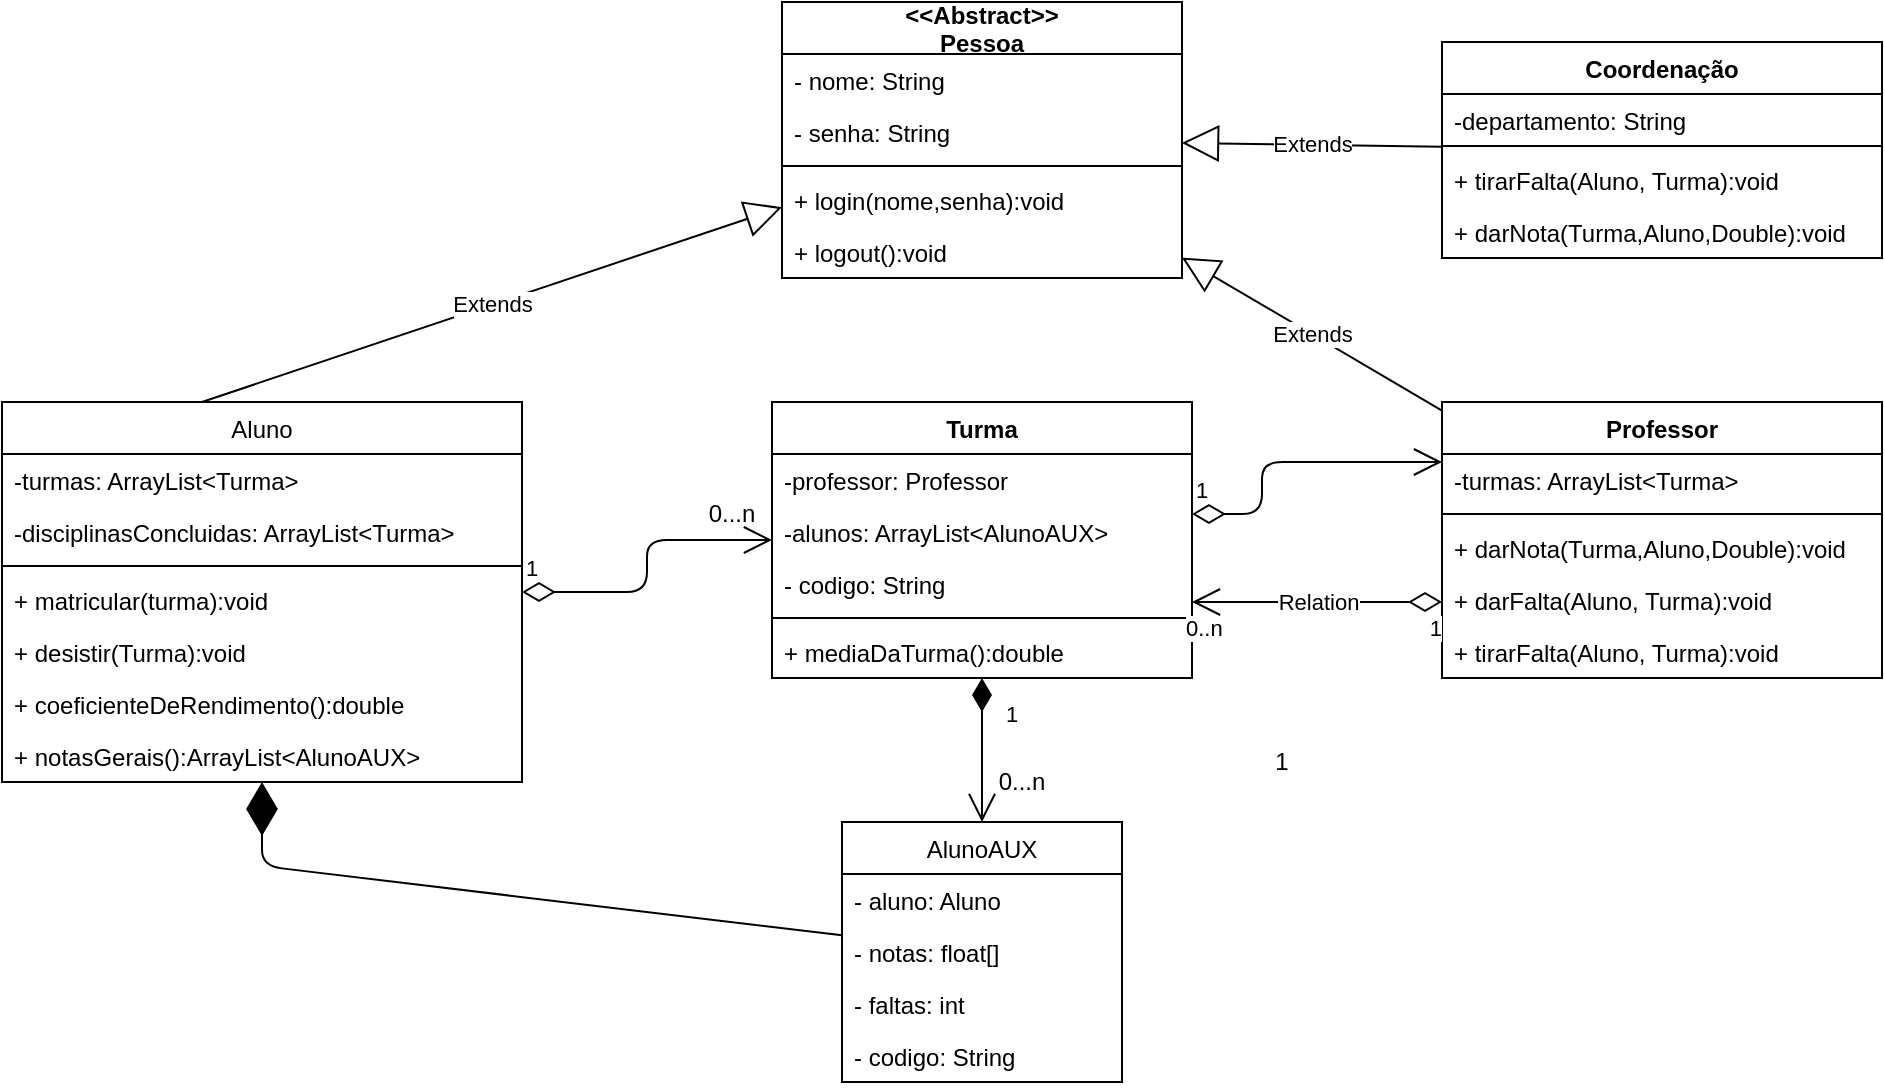 <mxfile version="14.1.9" type="github">
  <diagram id="C5RBs43oDa-KdzZeNtuy" name="Page-1">
    <mxGraphModel dx="2208" dy="764" grid="1" gridSize="10" guides="1" tooltips="1" connect="1" arrows="1" fold="1" page="1" pageScale="1" pageWidth="827" pageHeight="1169" math="0" shadow="0">
      <root>
        <mxCell id="WIyWlLk6GJQsqaUBKTNV-0" />
        <mxCell id="WIyWlLk6GJQsqaUBKTNV-1" parent="WIyWlLk6GJQsqaUBKTNV-0" />
        <mxCell id="J7jY-KrecQ0L_YbWV4ig-2" value="&lt;&lt;Abstract&gt;&gt;&#xa;Pessoa" style="swimlane;fontStyle=1;align=center;verticalAlign=middle;childLayout=stackLayout;horizontal=1;startSize=26;horizontalStack=0;resizeParent=1;resizeParentMax=0;resizeLast=0;collapsible=1;marginBottom=0;labelPosition=center;verticalLabelPosition=middle;" parent="WIyWlLk6GJQsqaUBKTNV-1" vertex="1">
          <mxGeometry x="110" width="200" height="138" as="geometry">
            <mxRectangle x="150" y="120" width="70" height="26" as="alternateBounds" />
          </mxGeometry>
        </mxCell>
        <mxCell id="J7jY-KrecQ0L_YbWV4ig-3" value="- nome: String" style="text;strokeColor=none;fillColor=none;align=left;verticalAlign=top;spacingLeft=4;spacingRight=4;overflow=hidden;rotatable=0;points=[[0,0.5],[1,0.5]];portConstraint=eastwest;" parent="J7jY-KrecQ0L_YbWV4ig-2" vertex="1">
          <mxGeometry y="26" width="200" height="26" as="geometry" />
        </mxCell>
        <mxCell id="J7jY-KrecQ0L_YbWV4ig-6" value="- senha: String" style="text;strokeColor=none;fillColor=none;align=left;verticalAlign=top;spacingLeft=4;spacingRight=4;overflow=hidden;rotatable=0;points=[[0,0.5],[1,0.5]];portConstraint=eastwest;" parent="J7jY-KrecQ0L_YbWV4ig-2" vertex="1">
          <mxGeometry y="52" width="200" height="26" as="geometry" />
        </mxCell>
        <mxCell id="J7jY-KrecQ0L_YbWV4ig-4" value="" style="line;strokeWidth=1;fillColor=none;align=left;verticalAlign=middle;spacingTop=-1;spacingLeft=3;spacingRight=3;rotatable=0;labelPosition=right;points=[];portConstraint=eastwest;" parent="J7jY-KrecQ0L_YbWV4ig-2" vertex="1">
          <mxGeometry y="78" width="200" height="8" as="geometry" />
        </mxCell>
        <mxCell id="J7jY-KrecQ0L_YbWV4ig-7" value="+ login(nome,senha):void" style="text;strokeColor=none;fillColor=none;align=left;verticalAlign=top;spacingLeft=4;spacingRight=4;overflow=hidden;rotatable=0;points=[[0,0.5],[1,0.5]];portConstraint=eastwest;" parent="J7jY-KrecQ0L_YbWV4ig-2" vertex="1">
          <mxGeometry y="86" width="200" height="26" as="geometry" />
        </mxCell>
        <mxCell id="J7jY-KrecQ0L_YbWV4ig-8" value="+ logout():void" style="text;strokeColor=none;fillColor=none;align=left;verticalAlign=top;spacingLeft=4;spacingRight=4;overflow=hidden;rotatable=0;points=[[0,0.5],[1,0.5]];portConstraint=eastwest;" parent="J7jY-KrecQ0L_YbWV4ig-2" vertex="1">
          <mxGeometry y="112" width="200" height="26" as="geometry" />
        </mxCell>
        <mxCell id="J7jY-KrecQ0L_YbWV4ig-10" value="Aluno" style="swimlane;fontStyle=0;childLayout=stackLayout;horizontal=1;startSize=26;fillColor=none;horizontalStack=0;resizeParent=1;resizeParentMax=0;resizeLast=0;collapsible=1;marginBottom=0;" parent="WIyWlLk6GJQsqaUBKTNV-1" vertex="1">
          <mxGeometry x="-280" y="200" width="260" height="190" as="geometry" />
        </mxCell>
        <mxCell id="J7jY-KrecQ0L_YbWV4ig-14" value="Extends" style="endArrow=block;endSize=16;endFill=0;html=1;" parent="J7jY-KrecQ0L_YbWV4ig-10" target="J7jY-KrecQ0L_YbWV4ig-2" edge="1">
          <mxGeometry width="160" relative="1" as="geometry">
            <mxPoint x="100" as="sourcePoint" />
            <mxPoint x="260" as="targetPoint" />
          </mxGeometry>
        </mxCell>
        <mxCell id="J7jY-KrecQ0L_YbWV4ig-11" value="-turmas: ArrayList&lt;Turma&gt;" style="text;strokeColor=none;fillColor=none;align=left;verticalAlign=top;spacingLeft=4;spacingRight=4;overflow=hidden;rotatable=0;points=[[0,0.5],[1,0.5]];portConstraint=eastwest;" parent="J7jY-KrecQ0L_YbWV4ig-10" vertex="1">
          <mxGeometry y="26" width="260" height="26" as="geometry" />
        </mxCell>
        <mxCell id="J7jY-KrecQ0L_YbWV4ig-32" value="-disciplinasConcluidas: ArrayList&lt;Turma&gt;" style="text;strokeColor=none;fillColor=none;align=left;verticalAlign=top;spacingLeft=4;spacingRight=4;overflow=hidden;rotatable=0;points=[[0,0.5],[1,0.5]];portConstraint=eastwest;" parent="J7jY-KrecQ0L_YbWV4ig-10" vertex="1">
          <mxGeometry y="52" width="260" height="26" as="geometry" />
        </mxCell>
        <mxCell id="J7jY-KrecQ0L_YbWV4ig-30" value="" style="line;strokeWidth=1;fillColor=none;align=left;verticalAlign=middle;spacingTop=-1;spacingLeft=3;spacingRight=3;rotatable=0;labelPosition=right;points=[];portConstraint=eastwest;" parent="J7jY-KrecQ0L_YbWV4ig-10" vertex="1">
          <mxGeometry y="78" width="260" height="8" as="geometry" />
        </mxCell>
        <mxCell id="J7jY-KrecQ0L_YbWV4ig-12" value="+ matricular(turma):void" style="text;strokeColor=none;fillColor=none;align=left;verticalAlign=top;spacingLeft=4;spacingRight=4;overflow=hidden;rotatable=0;points=[[0,0.5],[1,0.5]];portConstraint=eastwest;" parent="J7jY-KrecQ0L_YbWV4ig-10" vertex="1">
          <mxGeometry y="86" width="260" height="26" as="geometry" />
        </mxCell>
        <mxCell id="etLlRxerB0H_tUxlvrYa-11" value="+ desistir(Turma):void&#xa;" style="text;strokeColor=none;fillColor=none;align=left;verticalAlign=top;spacingLeft=4;spacingRight=4;overflow=hidden;rotatable=0;points=[[0,0.5],[1,0.5]];portConstraint=eastwest;" parent="J7jY-KrecQ0L_YbWV4ig-10" vertex="1">
          <mxGeometry y="112" width="260" height="26" as="geometry" />
        </mxCell>
        <mxCell id="etLlRxerB0H_tUxlvrYa-12" value="+ coeficienteDeRendimento():double" style="text;strokeColor=none;fillColor=none;align=left;verticalAlign=top;spacingLeft=4;spacingRight=4;overflow=hidden;rotatable=0;points=[[0,0.5],[1,0.5]];portConstraint=eastwest;" parent="J7jY-KrecQ0L_YbWV4ig-10" vertex="1">
          <mxGeometry y="138" width="260" height="26" as="geometry" />
        </mxCell>
        <mxCell id="h_TE5TJVtDYle0djX50m-0" value="+ notasGerais():ArrayList&lt;AlunoAUX&gt;" style="text;strokeColor=none;fillColor=none;align=left;verticalAlign=top;spacingLeft=4;spacingRight=4;overflow=hidden;rotatable=0;points=[[0,0.5],[1,0.5]];portConstraint=eastwest;" vertex="1" parent="J7jY-KrecQ0L_YbWV4ig-10">
          <mxGeometry y="164" width="260" height="26" as="geometry" />
        </mxCell>
        <mxCell id="J7jY-KrecQ0L_YbWV4ig-16" value="Turma" style="swimlane;fontStyle=1;align=center;verticalAlign=top;childLayout=stackLayout;horizontal=1;startSize=26;horizontalStack=0;resizeParent=1;resizeParentMax=0;resizeLast=0;collapsible=1;marginBottom=0;" parent="WIyWlLk6GJQsqaUBKTNV-1" vertex="1">
          <mxGeometry x="105" y="200" width="210" height="138" as="geometry" />
        </mxCell>
        <mxCell id="J7jY-KrecQ0L_YbWV4ig-17" value="-professor: Professor" style="text;strokeColor=none;fillColor=none;align=left;verticalAlign=top;spacingLeft=4;spacingRight=4;overflow=hidden;rotatable=0;points=[[0,0.5],[1,0.5]];portConstraint=eastwest;" parent="J7jY-KrecQ0L_YbWV4ig-16" vertex="1">
          <mxGeometry y="26" width="210" height="26" as="geometry" />
        </mxCell>
        <mxCell id="J7jY-KrecQ0L_YbWV4ig-46" value="-alunos: ArrayList&lt;AlunoAUX&gt;" style="text;strokeColor=none;fillColor=none;align=left;verticalAlign=top;spacingLeft=4;spacingRight=4;overflow=hidden;rotatable=0;points=[[0,0.5],[1,0.5]];portConstraint=eastwest;" parent="J7jY-KrecQ0L_YbWV4ig-16" vertex="1">
          <mxGeometry y="52" width="210" height="26" as="geometry" />
        </mxCell>
        <mxCell id="etLlRxerB0H_tUxlvrYa-6" value="- codigo: String" style="text;strokeColor=none;fillColor=none;align=left;verticalAlign=top;spacingLeft=4;spacingRight=4;overflow=hidden;rotatable=0;points=[[0,0.5],[1,0.5]];portConstraint=eastwest;" parent="J7jY-KrecQ0L_YbWV4ig-16" vertex="1">
          <mxGeometry y="78" width="210" height="26" as="geometry" />
        </mxCell>
        <mxCell id="J7jY-KrecQ0L_YbWV4ig-18" value="" style="line;strokeWidth=1;fillColor=none;align=left;verticalAlign=middle;spacingTop=-1;spacingLeft=3;spacingRight=3;rotatable=0;labelPosition=right;points=[];portConstraint=eastwest;" parent="J7jY-KrecQ0L_YbWV4ig-16" vertex="1">
          <mxGeometry y="104" width="210" height="8" as="geometry" />
        </mxCell>
        <mxCell id="J7jY-KrecQ0L_YbWV4ig-19" value="+ mediaDaTurma():double" style="text;strokeColor=none;fillColor=none;align=left;verticalAlign=top;spacingLeft=4;spacingRight=4;overflow=hidden;rotatable=0;points=[[0,0.5],[1,0.5]];portConstraint=eastwest;" parent="J7jY-KrecQ0L_YbWV4ig-16" vertex="1">
          <mxGeometry y="112" width="210" height="26" as="geometry" />
        </mxCell>
        <mxCell id="J7jY-KrecQ0L_YbWV4ig-21" value="Professor" style="swimlane;fontStyle=1;align=center;verticalAlign=top;childLayout=stackLayout;horizontal=1;startSize=26;horizontalStack=0;resizeParent=1;resizeParentMax=0;resizeLast=0;collapsible=1;marginBottom=0;" parent="WIyWlLk6GJQsqaUBKTNV-1" vertex="1">
          <mxGeometry x="440" y="200" width="220" height="138" as="geometry" />
        </mxCell>
        <mxCell id="J7jY-KrecQ0L_YbWV4ig-22" value="-turmas: ArrayList&lt;Turma&gt;" style="text;strokeColor=none;fillColor=none;align=left;verticalAlign=top;spacingLeft=4;spacingRight=4;overflow=hidden;rotatable=0;points=[[0,0.5],[1,0.5]];portConstraint=eastwest;" parent="J7jY-KrecQ0L_YbWV4ig-21" vertex="1">
          <mxGeometry y="26" width="220" height="26" as="geometry" />
        </mxCell>
        <mxCell id="J7jY-KrecQ0L_YbWV4ig-23" value="" style="line;strokeWidth=1;fillColor=none;align=left;verticalAlign=middle;spacingTop=-1;spacingLeft=3;spacingRight=3;rotatable=0;labelPosition=right;points=[];portConstraint=eastwest;" parent="J7jY-KrecQ0L_YbWV4ig-21" vertex="1">
          <mxGeometry y="52" width="220" height="8" as="geometry" />
        </mxCell>
        <mxCell id="J7jY-KrecQ0L_YbWV4ig-24" value="+ darNota(Turma,Aluno,Double):void" style="text;strokeColor=none;fillColor=none;align=left;verticalAlign=top;spacingLeft=4;spacingRight=4;overflow=hidden;rotatable=0;points=[[0,0.5],[1,0.5]];portConstraint=eastwest;" parent="J7jY-KrecQ0L_YbWV4ig-21" vertex="1">
          <mxGeometry y="60" width="220" height="26" as="geometry" />
        </mxCell>
        <mxCell id="J7jY-KrecQ0L_YbWV4ig-33" value="+ darFalta(Aluno, Turma):void" style="text;strokeColor=none;fillColor=none;align=left;verticalAlign=top;spacingLeft=4;spacingRight=4;overflow=hidden;rotatable=0;points=[[0,0.5],[1,0.5]];portConstraint=eastwest;" parent="J7jY-KrecQ0L_YbWV4ig-21" vertex="1">
          <mxGeometry y="86" width="220" height="26" as="geometry" />
        </mxCell>
        <mxCell id="etLlRxerB0H_tUxlvrYa-8" value="+ tirarFalta(Aluno, Turma):void" style="text;strokeColor=none;fillColor=none;align=left;verticalAlign=top;spacingLeft=4;spacingRight=4;overflow=hidden;rotatable=0;points=[[0,0.5],[1,0.5]];portConstraint=eastwest;" parent="J7jY-KrecQ0L_YbWV4ig-21" vertex="1">
          <mxGeometry y="112" width="220" height="26" as="geometry" />
        </mxCell>
        <mxCell id="J7jY-KrecQ0L_YbWV4ig-25" value="Extends" style="endArrow=block;endSize=16;endFill=0;html=1;" parent="WIyWlLk6GJQsqaUBKTNV-1" source="J7jY-KrecQ0L_YbWV4ig-21" target="J7jY-KrecQ0L_YbWV4ig-2" edge="1">
          <mxGeometry width="160" relative="1" as="geometry">
            <mxPoint x="330" y="430" as="sourcePoint" />
            <mxPoint x="490" y="430" as="targetPoint" />
          </mxGeometry>
        </mxCell>
        <mxCell id="J7jY-KrecQ0L_YbWV4ig-34" value="Coordenação" style="swimlane;fontStyle=1;align=center;verticalAlign=top;childLayout=stackLayout;horizontal=1;startSize=26;horizontalStack=0;resizeParent=1;resizeParentMax=0;resizeLast=0;collapsible=1;marginBottom=0;" parent="WIyWlLk6GJQsqaUBKTNV-1" vertex="1">
          <mxGeometry x="440" y="20" width="220" height="108" as="geometry" />
        </mxCell>
        <mxCell id="J7jY-KrecQ0L_YbWV4ig-35" value="-departamento: String" style="text;strokeColor=none;fillColor=none;align=left;verticalAlign=top;spacingLeft=4;spacingRight=4;overflow=hidden;rotatable=0;points=[[0,0.5],[1,0.5]];portConstraint=eastwest;" parent="J7jY-KrecQ0L_YbWV4ig-34" vertex="1">
          <mxGeometry y="26" width="220" height="22" as="geometry" />
        </mxCell>
        <mxCell id="J7jY-KrecQ0L_YbWV4ig-36" value="" style="line;strokeWidth=1;fillColor=none;align=left;verticalAlign=middle;spacingTop=-1;spacingLeft=3;spacingRight=3;rotatable=0;labelPosition=right;points=[];portConstraint=eastwest;" parent="J7jY-KrecQ0L_YbWV4ig-34" vertex="1">
          <mxGeometry y="48" width="220" height="8" as="geometry" />
        </mxCell>
        <mxCell id="etLlRxerB0H_tUxlvrYa-9" value="+ tirarFalta(Aluno, Turma):void" style="text;strokeColor=none;fillColor=none;align=left;verticalAlign=top;spacingLeft=4;spacingRight=4;overflow=hidden;rotatable=0;points=[[0,0.5],[1,0.5]];portConstraint=eastwest;" parent="J7jY-KrecQ0L_YbWV4ig-34" vertex="1">
          <mxGeometry y="56" width="220" height="26" as="geometry" />
        </mxCell>
        <mxCell id="etLlRxerB0H_tUxlvrYa-7" value="+ darNota(Turma,Aluno,Double):void" style="text;strokeColor=none;fillColor=none;align=left;verticalAlign=top;spacingLeft=4;spacingRight=4;overflow=hidden;rotatable=0;points=[[0,0.5],[1,0.5]];portConstraint=eastwest;" parent="J7jY-KrecQ0L_YbWV4ig-34" vertex="1">
          <mxGeometry y="82" width="220" height="26" as="geometry" />
        </mxCell>
        <mxCell id="J7jY-KrecQ0L_YbWV4ig-38" value="AlunoAUX" style="swimlane;fontStyle=0;childLayout=stackLayout;horizontal=1;startSize=26;fillColor=none;horizontalStack=0;resizeParent=1;resizeParentMax=0;resizeLast=0;collapsible=1;marginBottom=0;" parent="WIyWlLk6GJQsqaUBKTNV-1" vertex="1">
          <mxGeometry x="140" y="410" width="140" height="130" as="geometry" />
        </mxCell>
        <mxCell id="J7jY-KrecQ0L_YbWV4ig-48" value="- aluno: Aluno" style="text;strokeColor=none;fillColor=none;align=left;verticalAlign=top;spacingLeft=4;spacingRight=4;overflow=hidden;rotatable=0;points=[[0,0.5],[1,0.5]];portConstraint=eastwest;" parent="J7jY-KrecQ0L_YbWV4ig-38" vertex="1">
          <mxGeometry y="26" width="140" height="26" as="geometry" />
        </mxCell>
        <mxCell id="J7jY-KrecQ0L_YbWV4ig-39" value="- notas: float[]" style="text;strokeColor=none;fillColor=none;align=left;verticalAlign=top;spacingLeft=4;spacingRight=4;overflow=hidden;rotatable=0;points=[[0,0.5],[1,0.5]];portConstraint=eastwest;" parent="J7jY-KrecQ0L_YbWV4ig-38" vertex="1">
          <mxGeometry y="52" width="140" height="26" as="geometry" />
        </mxCell>
        <mxCell id="J7jY-KrecQ0L_YbWV4ig-40" value="- faltas: int" style="text;strokeColor=none;fillColor=none;align=left;verticalAlign=top;spacingLeft=4;spacingRight=4;overflow=hidden;rotatable=0;points=[[0,0.5],[1,0.5]];portConstraint=eastwest;" parent="J7jY-KrecQ0L_YbWV4ig-38" vertex="1">
          <mxGeometry y="78" width="140" height="26" as="geometry" />
        </mxCell>
        <mxCell id="1CIa0npkpDyvRn3adV5U-0" value="- codigo: String" style="text;strokeColor=none;fillColor=none;align=left;verticalAlign=top;spacingLeft=4;spacingRight=4;overflow=hidden;rotatable=0;points=[[0,0.5],[1,0.5]];portConstraint=eastwest;" parent="J7jY-KrecQ0L_YbWV4ig-38" vertex="1">
          <mxGeometry y="104" width="140" height="26" as="geometry" />
        </mxCell>
        <mxCell id="J7jY-KrecQ0L_YbWV4ig-59" value="Relation" style="endArrow=open;html=1;endSize=12;startArrow=diamondThin;startSize=14;startFill=0;edgeStyle=orthogonalEdgeStyle;" parent="WIyWlLk6GJQsqaUBKTNV-1" source="J7jY-KrecQ0L_YbWV4ig-21" target="J7jY-KrecQ0L_YbWV4ig-16" edge="1">
          <mxGeometry relative="1" as="geometry">
            <mxPoint x="290" y="210" as="sourcePoint" />
            <mxPoint x="130" y="210" as="targetPoint" />
            <Array as="points">
              <mxPoint x="380" y="300" />
              <mxPoint x="380" y="300" />
            </Array>
          </mxGeometry>
        </mxCell>
        <mxCell id="J7jY-KrecQ0L_YbWV4ig-60" value="0..n" style="edgeLabel;resizable=0;html=1;align=left;verticalAlign=top;" parent="J7jY-KrecQ0L_YbWV4ig-59" connectable="0" vertex="1">
          <mxGeometry x="-1" relative="1" as="geometry">
            <mxPoint x="-130" as="offset" />
          </mxGeometry>
        </mxCell>
        <mxCell id="J7jY-KrecQ0L_YbWV4ig-61" value="1" style="edgeLabel;resizable=0;html=1;align=right;verticalAlign=top;" parent="J7jY-KrecQ0L_YbWV4ig-59" connectable="0" vertex="1">
          <mxGeometry x="1" relative="1" as="geometry">
            <mxPoint x="125" as="offset" />
          </mxGeometry>
        </mxCell>
        <mxCell id="J7jY-KrecQ0L_YbWV4ig-62" value="1" style="endArrow=open;html=1;endSize=12;startArrow=diamondThin;startSize=14;startFill=0;edgeStyle=orthogonalEdgeStyle;align=left;verticalAlign=bottom;" parent="WIyWlLk6GJQsqaUBKTNV-1" source="J7jY-KrecQ0L_YbWV4ig-16" target="J7jY-KrecQ0L_YbWV4ig-21" edge="1">
          <mxGeometry x="-1" y="3" relative="1" as="geometry">
            <mxPoint x="290" y="210" as="sourcePoint" />
            <mxPoint x="350" y="190" as="targetPoint" />
            <Array as="points">
              <mxPoint x="350" y="256" />
              <mxPoint x="350" y="230" />
            </Array>
          </mxGeometry>
        </mxCell>
        <mxCell id="J7jY-KrecQ0L_YbWV4ig-64" value="1" style="endArrow=open;html=1;endSize=12;startArrow=diamondThin;startSize=14;startFill=1;edgeStyle=orthogonalEdgeStyle;align=left;verticalAlign=bottom;" parent="WIyWlLk6GJQsqaUBKTNV-1" source="J7jY-KrecQ0L_YbWV4ig-16" target="J7jY-KrecQ0L_YbWV4ig-38" edge="1">
          <mxGeometry x="-0.244" y="10" relative="1" as="geometry">
            <mxPoint x="-90" y="410" as="sourcePoint" />
            <mxPoint x="70" y="410" as="targetPoint" />
            <Array as="points">
              <mxPoint x="210" y="350" />
              <mxPoint x="210" y="350" />
            </Array>
            <mxPoint as="offset" />
          </mxGeometry>
        </mxCell>
        <mxCell id="J7jY-KrecQ0L_YbWV4ig-66" value="1" style="text;html=1;strokeColor=none;fillColor=none;align=center;verticalAlign=middle;whiteSpace=wrap;rounded=0;" parent="WIyWlLk6GJQsqaUBKTNV-1" vertex="1">
          <mxGeometry x="340" y="370" width="40" height="20" as="geometry" />
        </mxCell>
        <mxCell id="J7jY-KrecQ0L_YbWV4ig-67" value="0...n" style="text;html=1;strokeColor=none;fillColor=none;align=center;verticalAlign=middle;whiteSpace=wrap;rounded=0;" parent="WIyWlLk6GJQsqaUBKTNV-1" vertex="1">
          <mxGeometry x="210" y="380" width="40" height="20" as="geometry" />
        </mxCell>
        <mxCell id="etLlRxerB0H_tUxlvrYa-3" value="" style="endArrow=diamondThin;endFill=1;endSize=24;html=1;" parent="WIyWlLk6GJQsqaUBKTNV-1" source="J7jY-KrecQ0L_YbWV4ig-38" target="J7jY-KrecQ0L_YbWV4ig-10" edge="1">
          <mxGeometry width="160" relative="1" as="geometry">
            <mxPoint x="-100" y="380" as="sourcePoint" />
            <mxPoint x="60" y="380" as="targetPoint" />
            <Array as="points">
              <mxPoint x="-150" y="432" />
            </Array>
          </mxGeometry>
        </mxCell>
        <mxCell id="etLlRxerB0H_tUxlvrYa-4" value="1" style="endArrow=open;html=1;endSize=12;startArrow=diamondThin;startSize=14;startFill=0;edgeStyle=orthogonalEdgeStyle;align=left;verticalAlign=bottom;" parent="WIyWlLk6GJQsqaUBKTNV-1" source="J7jY-KrecQ0L_YbWV4ig-10" target="J7jY-KrecQ0L_YbWV4ig-16" edge="1">
          <mxGeometry x="-1" y="3" relative="1" as="geometry">
            <mxPoint x="-40" y="360" as="sourcePoint" />
            <mxPoint x="120" y="360" as="targetPoint" />
          </mxGeometry>
        </mxCell>
        <mxCell id="etLlRxerB0H_tUxlvrYa-5" value="Extends" style="endArrow=block;endSize=16;endFill=0;html=1;" parent="WIyWlLk6GJQsqaUBKTNV-1" source="J7jY-KrecQ0L_YbWV4ig-34" target="J7jY-KrecQ0L_YbWV4ig-2" edge="1">
          <mxGeometry width="160" relative="1" as="geometry">
            <mxPoint x="340" y="90" as="sourcePoint" />
            <mxPoint x="500" y="90" as="targetPoint" />
          </mxGeometry>
        </mxCell>
        <mxCell id="etLlRxerB0H_tUxlvrYa-10" value="0...n" style="text;html=1;strokeColor=none;fillColor=none;align=center;verticalAlign=middle;whiteSpace=wrap;rounded=0;" parent="WIyWlLk6GJQsqaUBKTNV-1" vertex="1">
          <mxGeometry x="65" y="246" width="40" height="20" as="geometry" />
        </mxCell>
      </root>
    </mxGraphModel>
  </diagram>
</mxfile>
